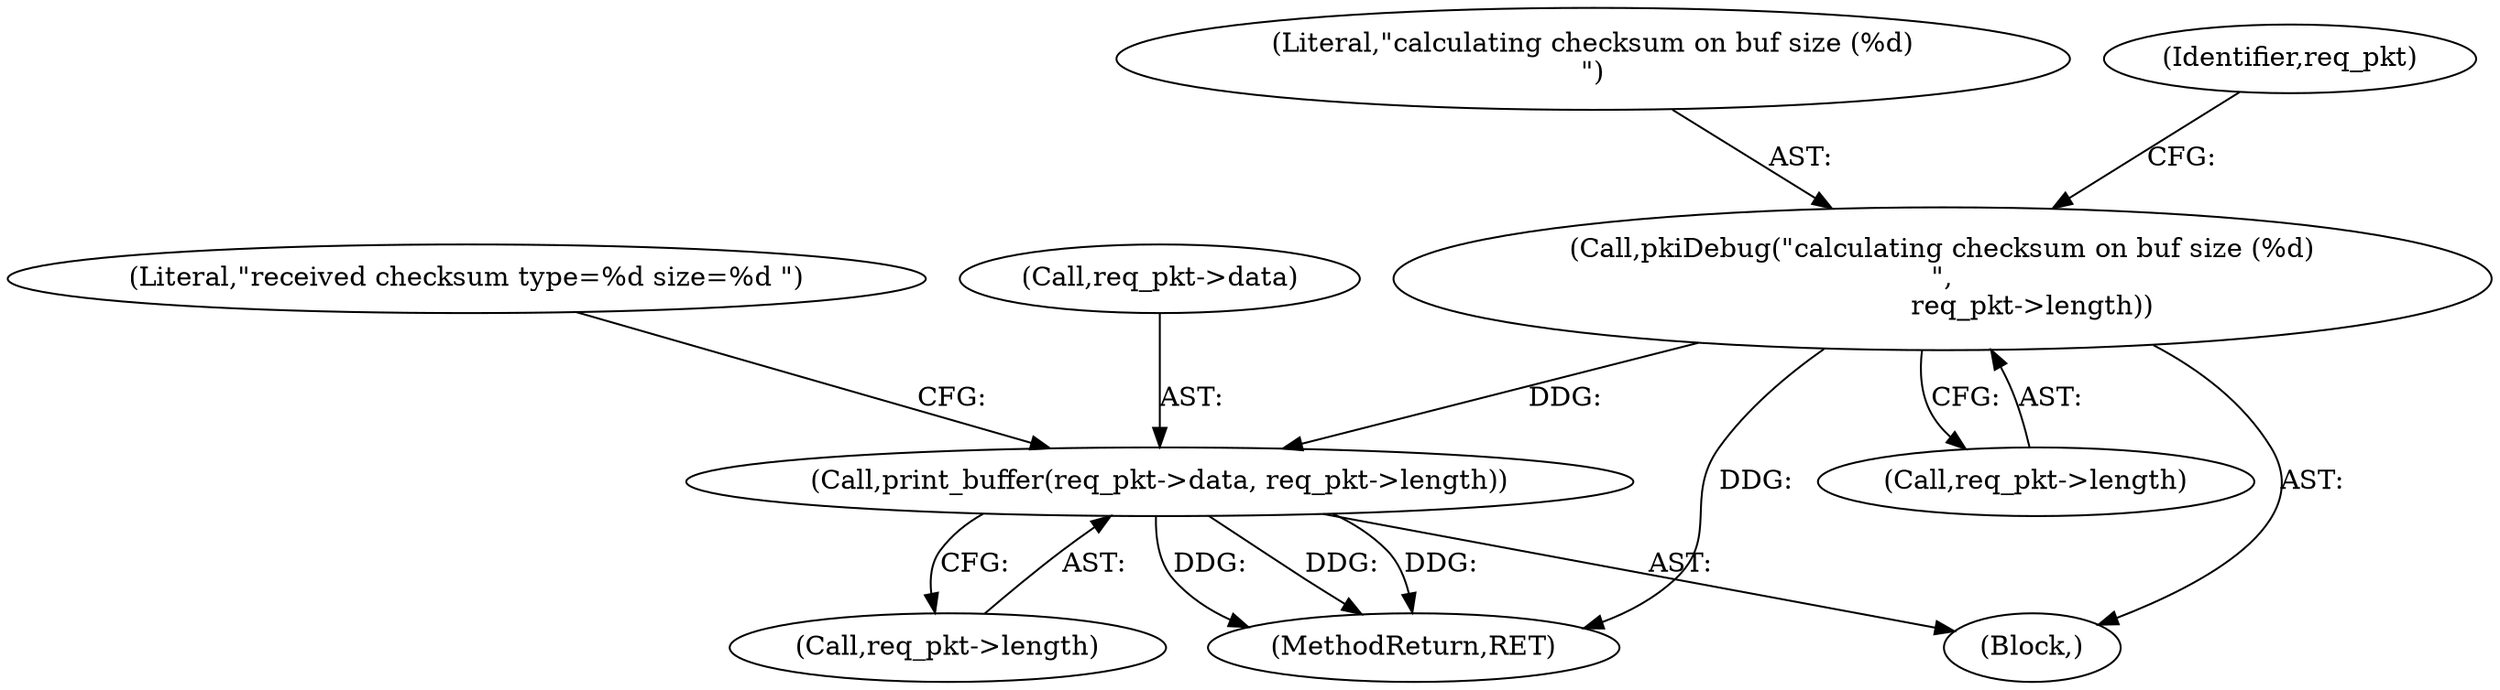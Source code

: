 digraph "0_krb5_e3b5a5e5267818c97750b266df50b6a3d4649604_1@pointer" {
"1000682" [label="(Call,print_buffer(req_pkt->data, req_pkt->length))"];
"1000677" [label="(Call,pkiDebug(\"calculating checksum on buf size (%d)\n\",\n                     req_pkt->length))"];
"1000686" [label="(Call,req_pkt->length)"];
"1000674" [label="(Block,)"];
"1000678" [label="(Literal,\"calculating checksum on buf size (%d)\n\")"];
"1000682" [label="(Call,print_buffer(req_pkt->data, req_pkt->length))"];
"1000683" [label="(Call,req_pkt->data)"];
"1000953" [label="(MethodReturn,RET)"];
"1000684" [label="(Identifier,req_pkt)"];
"1000677" [label="(Call,pkiDebug(\"calculating checksum on buf size (%d)\n\",\n                     req_pkt->length))"];
"1000690" [label="(Literal,\"received checksum type=%d size=%d \")"];
"1000679" [label="(Call,req_pkt->length)"];
"1000682" -> "1000674"  [label="AST: "];
"1000682" -> "1000686"  [label="CFG: "];
"1000683" -> "1000682"  [label="AST: "];
"1000686" -> "1000682"  [label="AST: "];
"1000690" -> "1000682"  [label="CFG: "];
"1000682" -> "1000953"  [label="DDG: "];
"1000682" -> "1000953"  [label="DDG: "];
"1000682" -> "1000953"  [label="DDG: "];
"1000677" -> "1000682"  [label="DDG: "];
"1000677" -> "1000674"  [label="AST: "];
"1000677" -> "1000679"  [label="CFG: "];
"1000678" -> "1000677"  [label="AST: "];
"1000679" -> "1000677"  [label="AST: "];
"1000684" -> "1000677"  [label="CFG: "];
"1000677" -> "1000953"  [label="DDG: "];
}
